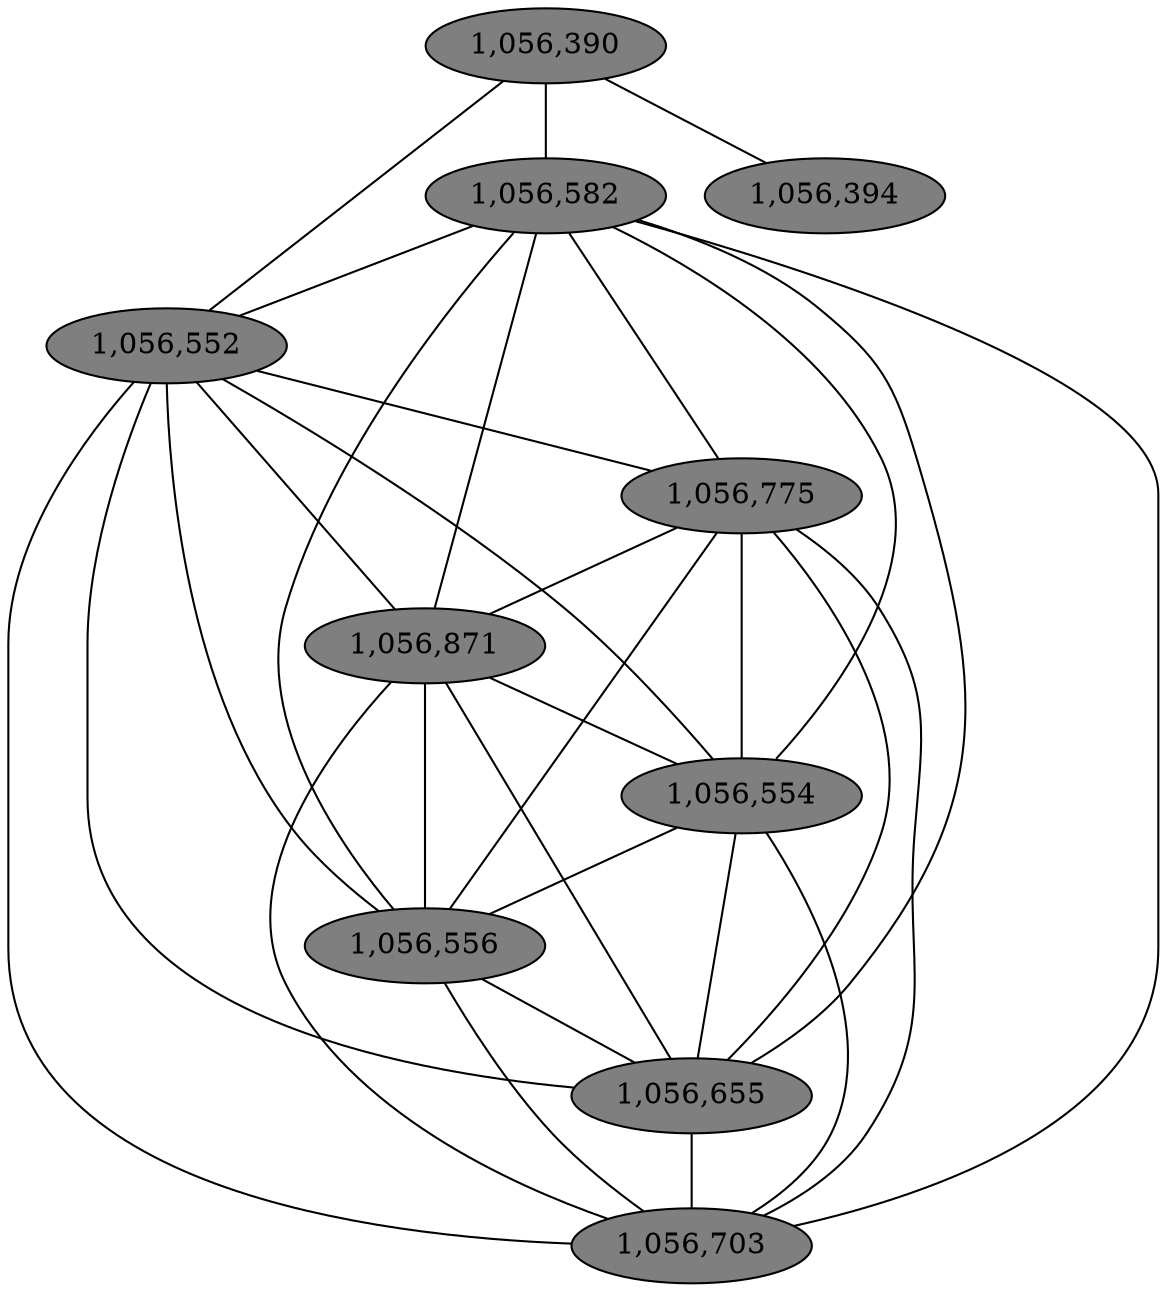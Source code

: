 graph CAMP_cc4 {
	overlap="prism50";
	outputorder="edgesfirst";
	"1,056,390" [style="filled", fillcolor="#7f7f7f", fontcolor="#000000"];
	"1,056,582" [style="filled", fillcolor="#7f7f7f", fontcolor="#000000"];
	"1,056,552" [style="filled", fillcolor="#7f7f7f", fontcolor="#000000"];
	"1,056,775" [style="filled", fillcolor="#7f7f7f", fontcolor="#000000"];
	"1,056,394" [style="filled", fillcolor="#7f7f7f", fontcolor="#000000"];
	"1,056,871" [style="filled", fillcolor="#7f7f7f", fontcolor="#000000"];
	"1,056,554" [style="filled", fillcolor="#7f7f7f", fontcolor="#000000"];
	"1,056,556" [style="filled", fillcolor="#7f7f7f", fontcolor="#000000"];
	"1,056,655" [style="filled", fillcolor="#7f7f7f", fontcolor="#000000"];
	"1,056,703" [style="filled", fillcolor="#7f7f7f", fontcolor="#000000"];
	"1,056,390" -- "1,056,394";
	"1,056,390" -- "1,056,552";
	"1,056,390" -- "1,056,582";
	"1,056,582" -- "1,056,552";
	"1,056,582" -- "1,056,554";
	"1,056,582" -- "1,056,556";
	"1,056,582" -- "1,056,655";
	"1,056,582" -- "1,056,703";
	"1,056,582" -- "1,056,775";
	"1,056,582" -- "1,056,871";
	"1,056,552" -- "1,056,554";
	"1,056,552" -- "1,056,556";
	"1,056,552" -- "1,056,655";
	"1,056,552" -- "1,056,703";
	"1,056,552" -- "1,056,775";
	"1,056,552" -- "1,056,871";
	"1,056,775" -- "1,056,554";
	"1,056,775" -- "1,056,556";
	"1,056,775" -- "1,056,655";
	"1,056,775" -- "1,056,703";
	"1,056,775" -- "1,056,871";
	"1,056,871" -- "1,056,554";
	"1,056,871" -- "1,056,556";
	"1,056,871" -- "1,056,655";
	"1,056,871" -- "1,056,703";
	"1,056,554" -- "1,056,556";
	"1,056,554" -- "1,056,655";
	"1,056,554" -- "1,056,703";
	"1,056,556" -- "1,056,655";
	"1,056,556" -- "1,056,703";
	"1,056,655" -- "1,056,703";
}